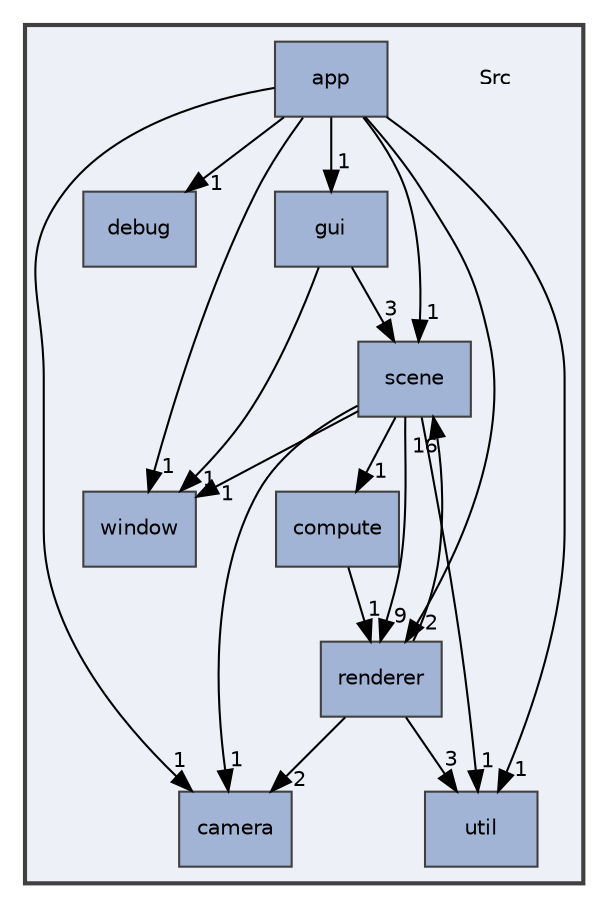 digraph "C:/Users/jonas/Desktop/GraphicEngine/Src"
{
 // INTERACTIVE_SVG=YES
 // LATEX_PDF_SIZE
  bgcolor="transparent";
  edge [fontname="Helvetica",fontsize="10",labelfontname="Helvetica",labelfontsize="10"];
  node [fontname="Helvetica",fontsize="10",shape=record];
  compound=true
  subgraph clusterdir_413f4e031a85da0d68269c6fd2f76e1c {
    graph [ bgcolor="#edf0f7", pencolor="grey25", style="filled,bold,", label="", fontname="Helvetica", fontsize="10", URL="dir_413f4e031a85da0d68269c6fd2f76e1c.html"]
    dir_413f4e031a85da0d68269c6fd2f76e1c [shape=plaintext, label="Src"];
  dir_5123417f73da5dbc495f157eccbde8a2 [shape=box, label="app", style="filled,", fillcolor="#a2b4d6", color="grey25", URL="dir_5123417f73da5dbc495f157eccbde8a2.html"];
  dir_fef4120f6678d99701b8db8a3c7b6632 [shape=box, label="camera", style="filled,", fillcolor="#a2b4d6", color="grey25", URL="dir_fef4120f6678d99701b8db8a3c7b6632.html"];
  dir_2d749d84044300592695f3e304c446b2 [shape=box, label="compute", style="filled,", fillcolor="#a2b4d6", color="grey25", URL="dir_2d749d84044300592695f3e304c446b2.html"];
  dir_2ce7be901baf7116be7a92e053557e7a [shape=box, label="debug", style="filled,", fillcolor="#a2b4d6", color="grey25", URL="dir_2ce7be901baf7116be7a92e053557e7a.html"];
  dir_2eaa9e6ba6f0a1ca0fca3b83b5058ae7 [shape=box, label="gui", style="filled,", fillcolor="#a2b4d6", color="grey25", URL="dir_2eaa9e6ba6f0a1ca0fca3b83b5058ae7.html"];
  dir_110bf15beb781d7cd423359a55b6cfac [shape=box, label="renderer", style="filled,", fillcolor="#a2b4d6", color="grey25", URL="dir_110bf15beb781d7cd423359a55b6cfac.html"];
  dir_bd4132eaf25bc91ffa6e489ae31851f6 [shape=box, label="scene", style="filled,", fillcolor="#a2b4d6", color="grey25", URL="dir_bd4132eaf25bc91ffa6e489ae31851f6.html"];
  dir_517feb0deace64d74c1e186f0ef34274 [shape=box, label="util", style="filled,", fillcolor="#a2b4d6", color="grey25", URL="dir_517feb0deace64d74c1e186f0ef34274.html"];
  dir_6b7c82ac0387e0a7563fc456991bd83c [shape=box, label="window", style="filled,", fillcolor="#a2b4d6", color="grey25", URL="dir_6b7c82ac0387e0a7563fc456991bd83c.html"];
  }
  dir_5123417f73da5dbc495f157eccbde8a2->dir_110bf15beb781d7cd423359a55b6cfac [headlabel="2", labeldistance=1.5 headhref="dir_000000_000012.html"];
  dir_5123417f73da5dbc495f157eccbde8a2->dir_2ce7be901baf7116be7a92e053557e7a [headlabel="1", labeldistance=1.5 headhref="dir_000000_000005.html"];
  dir_5123417f73da5dbc495f157eccbde8a2->dir_2eaa9e6ba6f0a1ca0fca3b83b5058ae7 [headlabel="1", labeldistance=1.5 headhref="dir_000000_000008.html"];
  dir_5123417f73da5dbc495f157eccbde8a2->dir_517feb0deace64d74c1e186f0ef34274 [headlabel="1", labeldistance=1.5 headhref="dir_000000_000018.html"];
  dir_5123417f73da5dbc495f157eccbde8a2->dir_6b7c82ac0387e0a7563fc456991bd83c [headlabel="1", labeldistance=1.5 headhref="dir_000000_000019.html"];
  dir_5123417f73da5dbc495f157eccbde8a2->dir_bd4132eaf25bc91ffa6e489ae31851f6 [headlabel="1", labeldistance=1.5 headhref="dir_000000_000013.html"];
  dir_5123417f73da5dbc495f157eccbde8a2->dir_fef4120f6678d99701b8db8a3c7b6632 [headlabel="1", labeldistance=1.5 headhref="dir_000000_000002.html"];
  dir_2d749d84044300592695f3e304c446b2->dir_110bf15beb781d7cd423359a55b6cfac [headlabel="1", labeldistance=1.5 headhref="dir_000004_000012.html"];
  dir_2eaa9e6ba6f0a1ca0fca3b83b5058ae7->dir_6b7c82ac0387e0a7563fc456991bd83c [headlabel="1", labeldistance=1.5 headhref="dir_000008_000019.html"];
  dir_2eaa9e6ba6f0a1ca0fca3b83b5058ae7->dir_bd4132eaf25bc91ffa6e489ae31851f6 [headlabel="3", labeldistance=1.5 headhref="dir_000008_000013.html"];
  dir_110bf15beb781d7cd423359a55b6cfac->dir_517feb0deace64d74c1e186f0ef34274 [headlabel="3", labeldistance=1.5 headhref="dir_000012_000018.html"];
  dir_110bf15beb781d7cd423359a55b6cfac->dir_bd4132eaf25bc91ffa6e489ae31851f6 [headlabel="16", labeldistance=1.5 headhref="dir_000012_000013.html"];
  dir_110bf15beb781d7cd423359a55b6cfac->dir_fef4120f6678d99701b8db8a3c7b6632 [headlabel="2", labeldistance=1.5 headhref="dir_000012_000002.html"];
  dir_bd4132eaf25bc91ffa6e489ae31851f6->dir_110bf15beb781d7cd423359a55b6cfac [headlabel="9", labeldistance=1.5 headhref="dir_000013_000012.html"];
  dir_bd4132eaf25bc91ffa6e489ae31851f6->dir_2d749d84044300592695f3e304c446b2 [headlabel="1", labeldistance=1.5 headhref="dir_000013_000004.html"];
  dir_bd4132eaf25bc91ffa6e489ae31851f6->dir_517feb0deace64d74c1e186f0ef34274 [headlabel="1", labeldistance=1.5 headhref="dir_000013_000018.html"];
  dir_bd4132eaf25bc91ffa6e489ae31851f6->dir_6b7c82ac0387e0a7563fc456991bd83c [headlabel="1", labeldistance=1.5 headhref="dir_000013_000019.html"];
  dir_bd4132eaf25bc91ffa6e489ae31851f6->dir_fef4120f6678d99701b8db8a3c7b6632 [headlabel="1", labeldistance=1.5 headhref="dir_000013_000002.html"];
}
